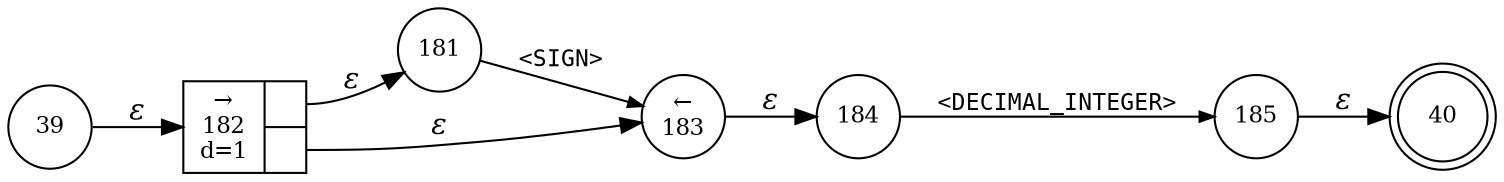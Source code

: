 digraph ATN {
rankdir=LR;
s40[fontsize=11, label="40", shape=doublecircle, fixedsize=true, width=.6];
s181[fontsize=11,label="181", shape=circle, fixedsize=true, width=.55, peripheries=1];
s182[fontsize=11,label="{&rarr;\n182\nd=1|{<p0>|<p1>}}", shape=record, fixedsize=false, peripheries=1];
s39[fontsize=11,label="39", shape=circle, fixedsize=true, width=.55, peripheries=1];
s183[fontsize=11,label="&larr;\n183", shape=circle, fixedsize=true, width=.55, peripheries=1];
s184[fontsize=11,label="184", shape=circle, fixedsize=true, width=.55, peripheries=1];
s185[fontsize=11,label="185", shape=circle, fixedsize=true, width=.55, peripheries=1];
s39 -> s182 [fontname="Times-Italic", label="&epsilon;"];
s182:p0 -> s181 [fontname="Times-Italic", label="&epsilon;"];
s182:p1 -> s183 [fontname="Times-Italic", label="&epsilon;"];
s181 -> s183 [fontsize=11, fontname="Courier", arrowsize=.7, label = "<SIGN>", arrowhead = normal];
s183 -> s184 [fontname="Times-Italic", label="&epsilon;"];
s184 -> s185 [fontsize=11, fontname="Courier", arrowsize=.7, label = "<DECIMAL_INTEGER>", arrowhead = normal];
s185 -> s40 [fontname="Times-Italic", label="&epsilon;"];
}